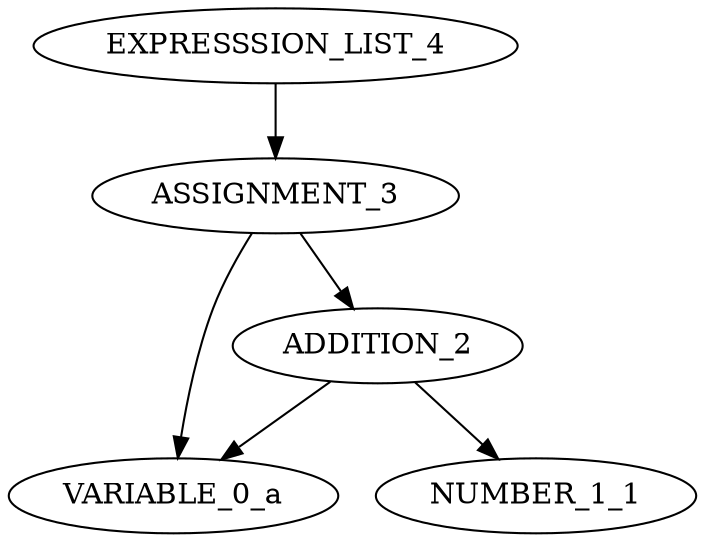 digraph G{
"EXPRESSSION_LIST_4" -> "ASSIGNMENT_3"
"ASSIGNMENT_3" -> "VARIABLE_0_a"
"ASSIGNMENT_3" -> "ADDITION_2"
"ADDITION_2" -> "VARIABLE_0_a"
"ADDITION_2" -> "NUMBER_1_1"
}
